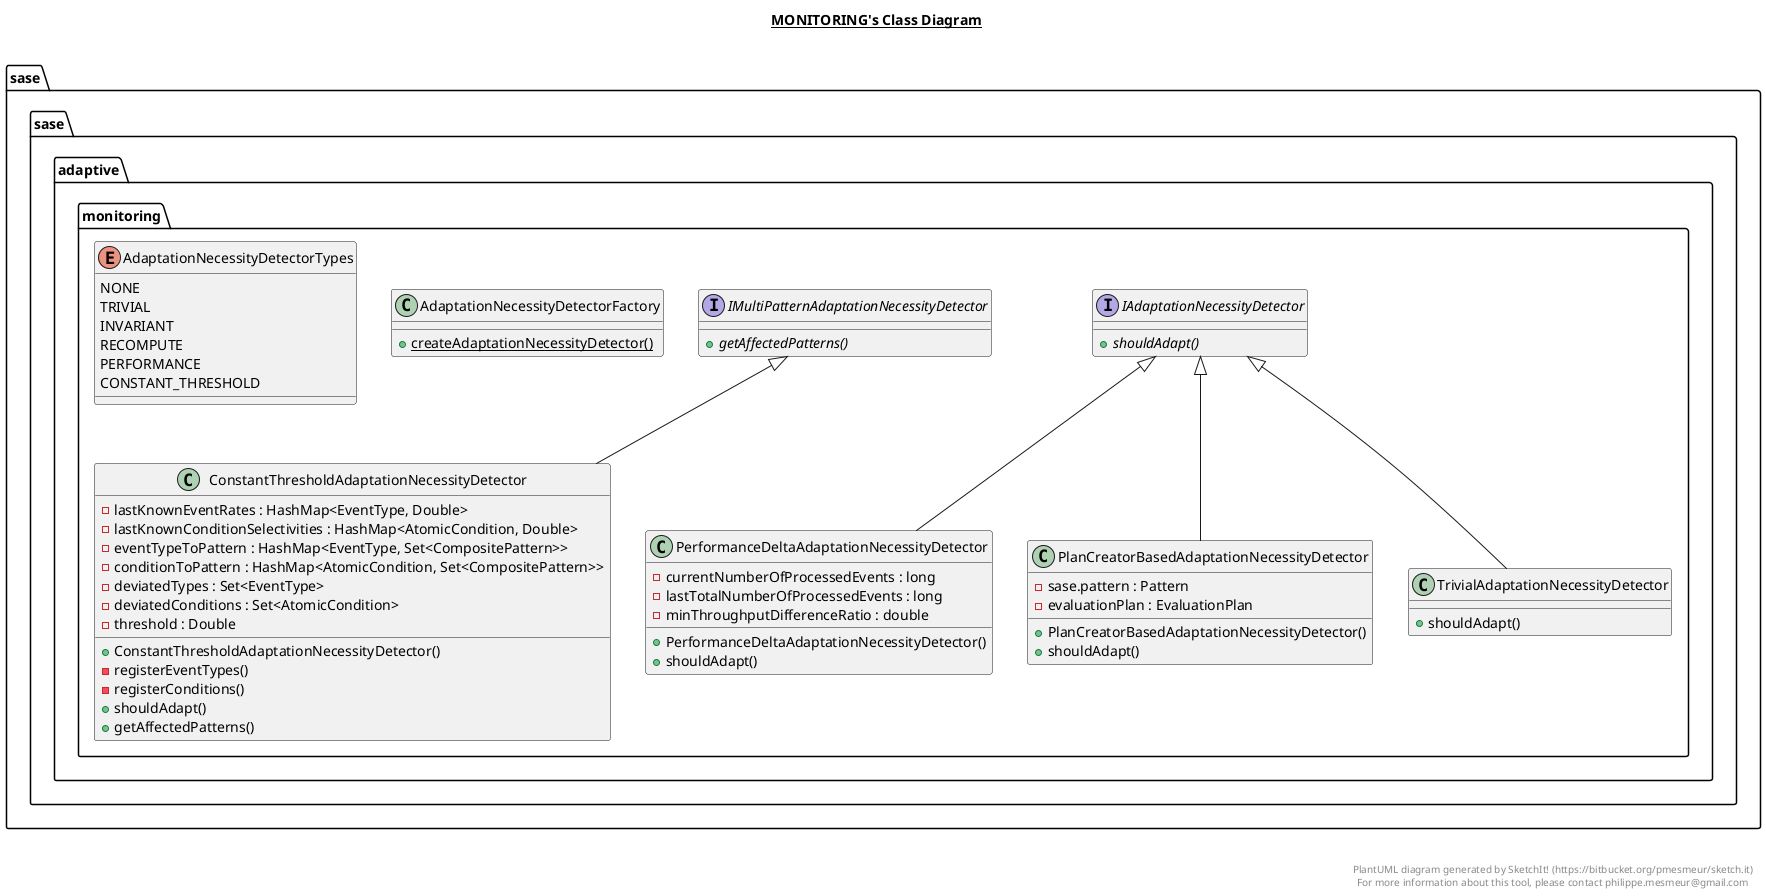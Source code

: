 @startuml

title __MONITORING's Class Diagram__\n

  package sase.sase.adaptive.monitoring {
    class AdaptationNecessityDetectorFactory {
        {static} + createAdaptationNecessityDetector()
    }
  }
  

  package sase.sase.adaptive.monitoring {
    enum AdaptationNecessityDetectorTypes {
      NONE
      TRIVIAL
      INVARIANT
      RECOMPUTE
      PERFORMANCE
      CONSTANT_THRESHOLD
    }
  }
  

  package sase.sase.adaptive.monitoring {
    class ConstantThresholdAdaptationNecessityDetector {
        - lastKnownEventRates : HashMap<EventType, Double>
        - lastKnownConditionSelectivities : HashMap<AtomicCondition, Double>
        - eventTypeToPattern : HashMap<EventType, Set<CompositePattern>>
        - conditionToPattern : HashMap<AtomicCondition, Set<CompositePattern>>
        - deviatedTypes : Set<EventType>
        - deviatedConditions : Set<AtomicCondition>
        - threshold : Double
        + ConstantThresholdAdaptationNecessityDetector()
        - registerEventTypes()
        - registerConditions()
        + shouldAdapt()
        + getAffectedPatterns()
    }
  }
  

  package sase.sase.adaptive.monitoring {
    interface IAdaptationNecessityDetector {
        {abstract} + shouldAdapt()
    }
  }
  

  package sase.sase.adaptive.monitoring {
    interface IMultiPatternAdaptationNecessityDetector {
        {abstract} + getAffectedPatterns()
    }
  }
  

  package sase.sase.adaptive.monitoring {
    class PerformanceDeltaAdaptationNecessityDetector {
        - currentNumberOfProcessedEvents : long
        - lastTotalNumberOfProcessedEvents : long
        - minThroughputDifferenceRatio : double
        + PerformanceDeltaAdaptationNecessityDetector()
        + shouldAdapt()
    }
  }
  

  package sase.sase.adaptive.monitoring {
    class PlanCreatorBasedAdaptationNecessityDetector {
        - sase.pattern : Pattern
        - evaluationPlan : EvaluationPlan
        + PlanCreatorBasedAdaptationNecessityDetector()
        + shouldAdapt()
    }
  }
  

  package sase.sase.adaptive.monitoring {
    class TrivialAdaptationNecessityDetector {
        + shouldAdapt()
    }
  }
  

  ConstantThresholdAdaptationNecessityDetector -up-|> IMultiPatternAdaptationNecessityDetector
  PerformanceDeltaAdaptationNecessityDetector -up-|> IAdaptationNecessityDetector
  PlanCreatorBasedAdaptationNecessityDetector -up-|> IAdaptationNecessityDetector
  TrivialAdaptationNecessityDetector -up-|> IAdaptationNecessityDetector


right footer


PlantUML diagram generated by SketchIt! (https://bitbucket.org/pmesmeur/sketch.it)
For more information about this tool, please contact philippe.mesmeur@gmail.com
endfooter

@enduml
